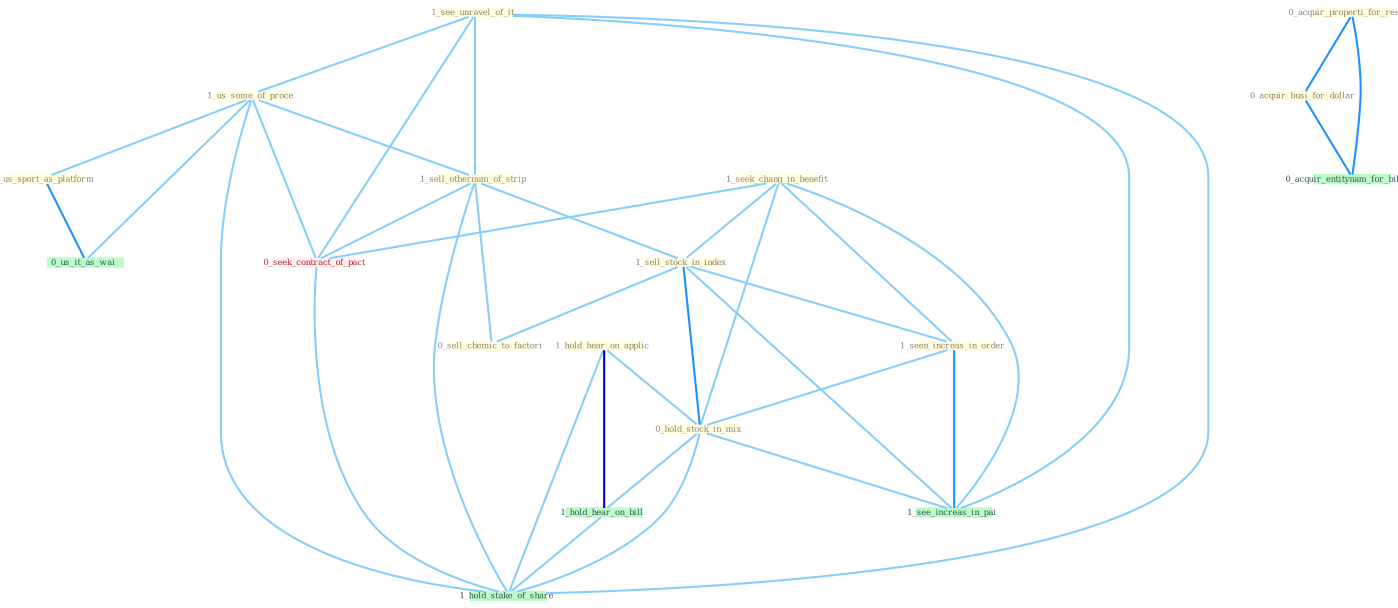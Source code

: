 Graph G{ 
    node
    [shape=polygon,style=filled,width=.5,height=.06,color="#BDFCC9",fixedsize=true,fontsize=4,
    fontcolor="#2f4f4f"];
    {node
    [color="#ffffe0", fontcolor="#8b7d6b"] "1_see_unravel_of_it " "1_us_some_of_proce " "0_us_sport_as_platform " "1_sell_othernum_of_strip " "1_seek_chang_in_benefit " "1_sell_stock_in_index " "0_acquir_properti_for_resort " "1_seen_increas_in_order " "1_hold_hear_on_applic " "0_sell_chemic_to_factori " "0_hold_stock_in_mix " "0_acquir_busi_for_dollar "}
{node [color="#fff0f5", fontcolor="#b22222"] "0_seek_contract_of_pact "}
edge [color="#B0E2FF"];

	"1_see_unravel_of_it " -- "1_us_some_of_proce " [w="1", color="#87cefa" ];
	"1_see_unravel_of_it " -- "1_sell_othernum_of_strip " [w="1", color="#87cefa" ];
	"1_see_unravel_of_it " -- "0_seek_contract_of_pact " [w="1", color="#87cefa" ];
	"1_see_unravel_of_it " -- "1_see_increas_in_pai " [w="1", color="#87cefa" ];
	"1_see_unravel_of_it " -- "1_hold_stake_of_share " [w="1", color="#87cefa" ];
	"1_us_some_of_proce " -- "0_us_sport_as_platform " [w="1", color="#87cefa" ];
	"1_us_some_of_proce " -- "1_sell_othernum_of_strip " [w="1", color="#87cefa" ];
	"1_us_some_of_proce " -- "0_seek_contract_of_pact " [w="1", color="#87cefa" ];
	"1_us_some_of_proce " -- "0_us_it_as_wai " [w="1", color="#87cefa" ];
	"1_us_some_of_proce " -- "1_hold_stake_of_share " [w="1", color="#87cefa" ];
	"0_us_sport_as_platform " -- "0_us_it_as_wai " [w="2", color="#1e90ff" , len=0.8];
	"1_sell_othernum_of_strip " -- "1_sell_stock_in_index " [w="1", color="#87cefa" ];
	"1_sell_othernum_of_strip " -- "0_sell_chemic_to_factori " [w="1", color="#87cefa" ];
	"1_sell_othernum_of_strip " -- "0_seek_contract_of_pact " [w="1", color="#87cefa" ];
	"1_sell_othernum_of_strip " -- "1_hold_stake_of_share " [w="1", color="#87cefa" ];
	"1_seek_chang_in_benefit " -- "1_sell_stock_in_index " [w="1", color="#87cefa" ];
	"1_seek_chang_in_benefit " -- "1_seen_increas_in_order " [w="1", color="#87cefa" ];
	"1_seek_chang_in_benefit " -- "0_hold_stock_in_mix " [w="1", color="#87cefa" ];
	"1_seek_chang_in_benefit " -- "0_seek_contract_of_pact " [w="1", color="#87cefa" ];
	"1_seek_chang_in_benefit " -- "1_see_increas_in_pai " [w="1", color="#87cefa" ];
	"1_sell_stock_in_index " -- "1_seen_increas_in_order " [w="1", color="#87cefa" ];
	"1_sell_stock_in_index " -- "0_sell_chemic_to_factori " [w="1", color="#87cefa" ];
	"1_sell_stock_in_index " -- "0_hold_stock_in_mix " [w="2", color="#1e90ff" , len=0.8];
	"1_sell_stock_in_index " -- "1_see_increas_in_pai " [w="1", color="#87cefa" ];
	"0_acquir_properti_for_resort " -- "0_acquir_busi_for_dollar " [w="2", color="#1e90ff" , len=0.8];
	"0_acquir_properti_for_resort " -- "0_acquir_entitynam_for_billion " [w="2", color="#1e90ff" , len=0.8];
	"1_seen_increas_in_order " -- "0_hold_stock_in_mix " [w="1", color="#87cefa" ];
	"1_seen_increas_in_order " -- "1_see_increas_in_pai " [w="2", color="#1e90ff" , len=0.8];
	"1_hold_hear_on_applic " -- "0_hold_stock_in_mix " [w="1", color="#87cefa" ];
	"1_hold_hear_on_applic " -- "1_hold_hear_on_bill " [w="3", color="#0000cd" , len=0.6];
	"1_hold_hear_on_applic " -- "1_hold_stake_of_share " [w="1", color="#87cefa" ];
	"0_hold_stock_in_mix " -- "1_see_increas_in_pai " [w="1", color="#87cefa" ];
	"0_hold_stock_in_mix " -- "1_hold_hear_on_bill " [w="1", color="#87cefa" ];
	"0_hold_stock_in_mix " -- "1_hold_stake_of_share " [w="1", color="#87cefa" ];
	"0_acquir_busi_for_dollar " -- "0_acquir_entitynam_for_billion " [w="2", color="#1e90ff" , len=0.8];
	"0_seek_contract_of_pact " -- "1_hold_stake_of_share " [w="1", color="#87cefa" ];
	"1_hold_hear_on_bill " -- "1_hold_stake_of_share " [w="1", color="#87cefa" ];
}